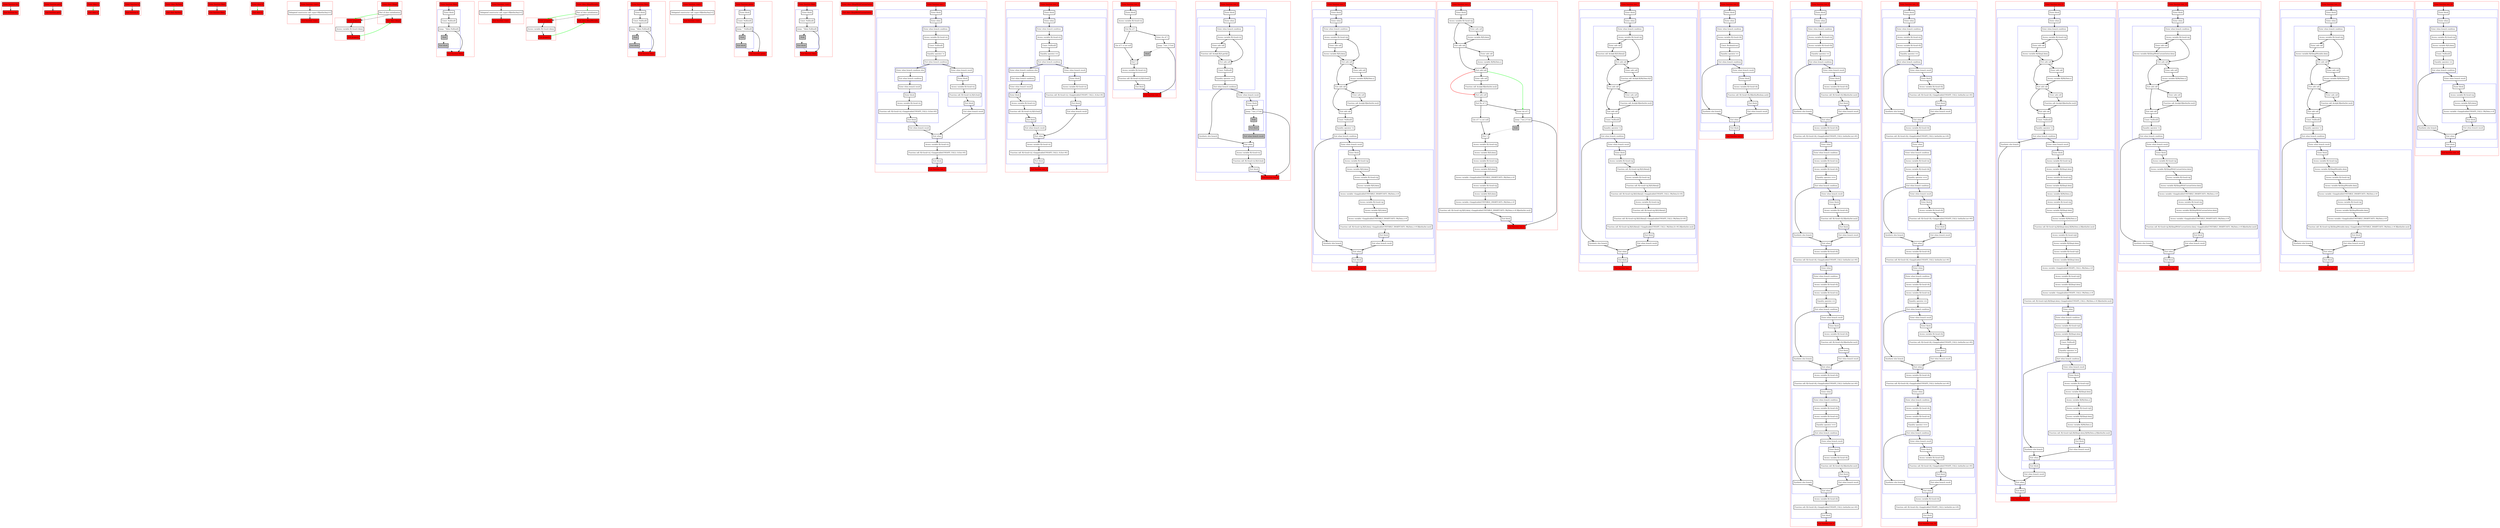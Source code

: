 digraph nullability_kt {
    graph [nodesep=3]
    node [shape=box penwidth=2]
    edge [penwidth=2]

    subgraph cluster_0 {
        color=red
        0 [label="Enter function foo" style="filled" fillcolor=red];
        1 [label="Exit function foo" style="filled" fillcolor=red];
    }
    0 -> {1};

    subgraph cluster_1 {
        color=red
        2 [label="Enter function getA" style="filled" fillcolor=red];
        3 [label="Exit function getA" style="filled" fillcolor=red];
    }
    2 -> {3};

    subgraph cluster_2 {
        color=red
        4 [label="Enter class A" style="filled" fillcolor=red];
        5 [label="Exit class A" style="filled" fillcolor=red];
    }
    4 -> {5} [color=green];

    subgraph cluster_3 {
        color=red
        6 [label="Enter function fs" style="filled" fillcolor=red];
        7 [label="Exit function fs" style="filled" fillcolor=red];
    }
    6 -> {7};

    subgraph cluster_4 {
        color=red
        8 [label="Enter class MyData" style="filled" fillcolor=red];
        9 [label="Exit class MyData" style="filled" fillcolor=red];
    }
    8 -> {9} [color=green];

    subgraph cluster_5 {
        color=red
        10 [label="Enter function fdata" style="filled" fillcolor=red];
        11 [label="Exit function fdata" style="filled" fillcolor=red];
    }
    10 -> {11};

    subgraph cluster_6 {
        color=red
        12 [label="Enter class Q" style="filled" fillcolor=red];
        13 [label="Exit class Q" style="filled" fillcolor=red];
    }
    12 -> {13} [color=green];

    subgraph cluster_7 {
        color=red
        14 [label="Enter function <init>" style="filled" fillcolor=red];
        15 [label="Delegated constructor call: super<R|kotlin/Any|>()"];
        16 [label="Exit function <init>" style="filled" fillcolor=red];
    }
    14 -> {15};
    15 -> {16};

    subgraph cluster_8 {
        color=red
        17 [label="Enter property" style="filled" fillcolor=red];
        18 [label="Access variable R|<local>/data|"];
        19 [label="Exit property" style="filled" fillcolor=red];
    }
    17 -> {18};
    18 -> {19};
    19 -> {29} [color=green];

    subgraph cluster_9 {
        color=red
        20 [label="Enter function fdata" style="filled" fillcolor=red];
        subgraph cluster_10 {
            color=blue
            21 [label="Enter block"];
            22 [label="Const: Null(null)"];
            23 [label="Jump: ^fdata Null(null)"];
            24 [label="Stub" style="filled" fillcolor=gray];
            25 [label="Exit block" style="filled" fillcolor=gray];
        }
        26 [label="Exit function fdata" style="filled" fillcolor=red];
    }
    20 -> {21};
    21 -> {22};
    22 -> {23};
    23 -> {26};
    23 -> {24} [style=dotted];
    24 -> {25} [style=dotted];
    25 -> {26} [style=dotted];

    subgraph cluster_11 {
        color=red
        27 [label="Enter class QImpl" style="filled" fillcolor=red];
        28 [label="Part of class initialization"];
        29 [label="Exit class QImpl" style="filled" fillcolor=red];
    }
    27 -> {28} [color=green];
    28 -> {29} [style=dotted];
    28 -> {17} [color=green];
    28 -> {17} [style=dashed];

    subgraph cluster_12 {
        color=red
        30 [label="Enter function <init>" style="filled" fillcolor=red];
        31 [label="Delegated constructor call: super<R|kotlin/Any|>()"];
        32 [label="Exit function <init>" style="filled" fillcolor=red];
    }
    30 -> {31};
    31 -> {32};

    subgraph cluster_13 {
        color=red
        33 [label="Enter property" style="filled" fillcolor=red];
        34 [label="Access variable R|<local>/data|"];
        35 [label="Exit property" style="filled" fillcolor=red];
    }
    33 -> {34};
    34 -> {35};
    35 -> {45} [color=green];

    subgraph cluster_14 {
        color=red
        36 [label="Enter function fdata" style="filled" fillcolor=red];
        subgraph cluster_15 {
            color=blue
            37 [label="Enter block"];
            38 [label="Const: Null(null)"];
            39 [label="Jump: ^fdata Null(null)"];
            40 [label="Stub" style="filled" fillcolor=gray];
            41 [label="Exit block" style="filled" fillcolor=gray];
        }
        42 [label="Exit function fdata" style="filled" fillcolor=red];
    }
    36 -> {37};
    37 -> {38};
    38 -> {39};
    39 -> {42};
    39 -> {40} [style=dotted];
    40 -> {41} [style=dotted];
    41 -> {42} [style=dotted];

    subgraph cluster_16 {
        color=red
        43 [label="Enter class QImplMutable" style="filled" fillcolor=red];
        44 [label="Part of class initialization"];
        45 [label="Exit class QImplMutable" style="filled" fillcolor=red];
    }
    43 -> {44} [color=green];
    44 -> {45} [style=dotted];
    44 -> {33} [color=green];
    44 -> {33} [style=dashed];

    subgraph cluster_17 {
        color=red
        46 [label="Enter function <init>" style="filled" fillcolor=red];
        47 [label="Delegated constructor call: super<R|kotlin/Any|>()"];
        48 [label="Exit function <init>" style="filled" fillcolor=red];
    }
    46 -> {47};
    47 -> {48};

    subgraph cluster_18 {
        color=red
        49 [label="Enter function getter" style="filled" fillcolor=red];
        subgraph cluster_19 {
            color=blue
            50 [label="Enter block"];
            51 [label="Const: Null(null)"];
            52 [label="Jump: ^ Null(null)"];
            53 [label="Stub" style="filled" fillcolor=gray];
            54 [label="Exit block" style="filled" fillcolor=gray];
        }
        55 [label="Exit function getter" style="filled" fillcolor=red];
    }
    49 -> {50};
    50 -> {51};
    51 -> {52};
    52 -> {55};
    52 -> {53} [style=dotted];
    53 -> {54} [style=dotted];
    54 -> {55} [style=dotted];

    subgraph cluster_20 {
        color=red
        56 [label="Enter function fdata" style="filled" fillcolor=red];
        subgraph cluster_21 {
            color=blue
            57 [label="Enter block"];
            58 [label="Const: Null(null)"];
            59 [label="Jump: ^fdata Null(null)"];
            60 [label="Stub" style="filled" fillcolor=gray];
            61 [label="Exit block" style="filled" fillcolor=gray];
        }
        62 [label="Exit function fdata" style="filled" fillcolor=red];
    }
    56 -> {57};
    57 -> {58};
    58 -> {59};
    59 -> {62};
    59 -> {60} [style=dotted];
    60 -> {61} [style=dotted];
    61 -> {62} [style=dotted];

    subgraph cluster_22 {
        color=red
        63 [label="Enter class QImplWithCustomGetter" style="filled" fillcolor=red];
        64 [label="Exit class QImplWithCustomGetter" style="filled" fillcolor=red];
    }
    63 -> {64} [color=green];

    subgraph cluster_23 {
        color=red
        65 [label="Enter function test_1" style="filled" fillcolor=red];
        subgraph cluster_24 {
            color=blue
            66 [label="Enter block"];
            subgraph cluster_25 {
                color=blue
                67 [label="Enter when"];
                subgraph cluster_26 {
                    color=blue
                    68 [label="Enter when branch condition "];
                    69 [label="Access variable R|<local>/x|"];
                    70 [label="Const: Null(null)"];
                    71 [label="Equality operator !="];
                    72 [label="Exit when branch condition"];
                }
                subgraph cluster_27 {
                    color=blue
                    73 [label="Enter when branch condition else"];
                    74 [label="Exit when branch condition"];
                }
                75 [label="Enter when branch result"];
                subgraph cluster_28 {
                    color=blue
                    76 [label="Enter block"];
                    77 [label="Access variable R|<local>/x|"];
                    78 [label="Function call: R|<local>/x|.<Inapplicable(UNSAFE_CALL): /A.foo>#()"];
                    79 [label="Exit block"];
                }
                80 [label="Exit when branch result"];
                81 [label="Enter when branch result"];
                subgraph cluster_29 {
                    color=blue
                    82 [label="Enter block"];
                    83 [label="Access variable R|<local>/x|"];
                    84 [label="Function call: R|<local>/x|.R|/A.foo|()"];
                    85 [label="Exit block"];
                }
                86 [label="Exit when branch result"];
                87 [label="Exit when"];
            }
            88 [label="Access variable R|<local>/x|"];
            89 [label="Function call: R|<local>/x|.<Inapplicable(UNSAFE_CALL): /A.foo>#()"];
            90 [label="Exit block"];
        }
        91 [label="Exit function test_1" style="filled" fillcolor=red];
    }
    65 -> {66};
    66 -> {67};
    67 -> {68};
    68 -> {69};
    69 -> {70};
    70 -> {71};
    71 -> {72};
    72 -> {81 73};
    73 -> {74};
    74 -> {75};
    75 -> {76};
    76 -> {77};
    77 -> {78};
    78 -> {79};
    79 -> {80};
    80 -> {87};
    81 -> {82};
    82 -> {83};
    83 -> {84};
    84 -> {85};
    85 -> {86};
    86 -> {87};
    87 -> {88};
    88 -> {89};
    89 -> {90};
    90 -> {91};

    subgraph cluster_30 {
        color=red
        92 [label="Enter function test_2" style="filled" fillcolor=red];
        subgraph cluster_31 {
            color=blue
            93 [label="Enter block"];
            subgraph cluster_32 {
                color=blue
                94 [label="Enter when"];
                subgraph cluster_33 {
                    color=blue
                    95 [label="Enter when branch condition "];
                    96 [label="Access variable R|<local>/x|"];
                    97 [label="Const: Null(null)"];
                    98 [label="Equality operator =="];
                    99 [label="Exit when branch condition"];
                }
                subgraph cluster_34 {
                    color=blue
                    100 [label="Enter when branch condition else"];
                    101 [label="Exit when branch condition"];
                }
                102 [label="Enter when branch result"];
                subgraph cluster_35 {
                    color=blue
                    103 [label="Enter block"];
                    104 [label="Access variable R|<local>/x|"];
                    105 [label="Function call: R|<local>/x|.R|/A.foo|()"];
                    106 [label="Exit block"];
                }
                107 [label="Exit when branch result"];
                108 [label="Enter when branch result"];
                subgraph cluster_36 {
                    color=blue
                    109 [label="Enter block"];
                    110 [label="Access variable R|<local>/x|"];
                    111 [label="Function call: R|<local>/x|.<Inapplicable(UNSAFE_CALL): /A.foo>#()"];
                    112 [label="Exit block"];
                }
                113 [label="Exit when branch result"];
                114 [label="Exit when"];
            }
            115 [label="Access variable R|<local>/x|"];
            116 [label="Function call: R|<local>/x|.<Inapplicable(UNSAFE_CALL): /A.foo>#()"];
            117 [label="Exit block"];
        }
        118 [label="Exit function test_2" style="filled" fillcolor=red];
    }
    92 -> {93};
    93 -> {94};
    94 -> {95};
    95 -> {96};
    96 -> {97};
    97 -> {98};
    98 -> {99};
    99 -> {108 100};
    100 -> {101};
    101 -> {102};
    102 -> {103};
    103 -> {104};
    104 -> {105};
    105 -> {106};
    106 -> {107};
    107 -> {114};
    108 -> {109};
    109 -> {110};
    110 -> {111};
    111 -> {112};
    112 -> {113};
    113 -> {114};
    114 -> {115};
    115 -> {116};
    116 -> {117};
    117 -> {118};

    subgraph cluster_37 {
        color=red
        119 [label="Enter function test_3" style="filled" fillcolor=red];
        subgraph cluster_38 {
            color=blue
            120 [label="Enter block"];
            121 [label="Access variable R|<local>/x|"];
            122 [label="Exit lhs of ?:"];
            123 [label="Enter rhs of ?:"];
            124 [label="Jump: ^test_3 Unit"];
            125 [label="Stub" style="filled" fillcolor=gray];
            126 [label="Lhs of ?: is not null"];
            127 [label="Exit ?:"];
            128 [label="Access variable R|<local>/x|"];
            129 [label="Function call: R|<local>/x|.R|/A.foo|()"];
            130 [label="Exit block"];
        }
        131 [label="Exit function test_3" style="filled" fillcolor=red];
    }
    119 -> {120};
    120 -> {121};
    121 -> {122};
    122 -> {126 123};
    123 -> {124};
    124 -> {131};
    124 -> {125} [style=dotted];
    125 -> {127} [style=dotted];
    126 -> {127};
    127 -> {128};
    128 -> {129};
    129 -> {130};
    130 -> {131};

    subgraph cluster_39 {
        color=red
        132 [label="Enter function test_4" style="filled" fillcolor=red];
        subgraph cluster_40 {
            color=blue
            133 [label="Enter block"];
            subgraph cluster_41 {
                color=blue
                134 [label="Enter when"];
                subgraph cluster_42 {
                    color=blue
                    135 [label="Enter when branch condition "];
                    136 [label="Access variable R|<local>/x|"];
                    137 [label="Enter safe call"];
                    138 [label="Function call: $subj$.R|/A.getA|()"];
                    139 [label="Exit safe call"];
                    140 [label="Const: Null(null)"];
                    141 [label="Equality operator =="];
                    142 [label="Exit when branch condition"];
                }
                143 [label="Synthetic else branch"];
                144 [label="Enter when branch result"];
                subgraph cluster_43 {
                    color=blue
                    145 [label="Enter block"];
                    146 [label="Jump: ^test_4 Unit"];
                    147 [label="Stub" style="filled" fillcolor=gray];
                    148 [label="Exit block" style="filled" fillcolor=gray];
                }
                149 [label="Exit when branch result" style="filled" fillcolor=gray];
                150 [label="Exit when"];
            }
            151 [label="Access variable R|<local>/x|"];
            152 [label="Function call: R|<local>/x|.R|/A.foo|()"];
            153 [label="Exit block"];
        }
        154 [label="Exit function test_4" style="filled" fillcolor=red];
    }
    132 -> {133};
    133 -> {134};
    134 -> {135};
    135 -> {136};
    136 -> {137 139};
    137 -> {138};
    138 -> {139};
    139 -> {140};
    140 -> {141};
    141 -> {142};
    142 -> {144 143};
    143 -> {150};
    144 -> {145};
    145 -> {146};
    146 -> {154};
    146 -> {147} [style=dotted];
    147 -> {148} [style=dotted];
    148 -> {149} [style=dotted];
    149 -> {150} [style=dotted];
    150 -> {151};
    151 -> {152};
    152 -> {153};
    153 -> {154};

    subgraph cluster_44 {
        color=red
        155 [label="Enter function test_5" style="filled" fillcolor=red];
        subgraph cluster_45 {
            color=blue
            156 [label="Enter block"];
            subgraph cluster_46 {
                color=blue
                157 [label="Enter when"];
                subgraph cluster_47 {
                    color=blue
                    158 [label="Enter when branch condition "];
                    159 [label="Access variable R|<local>/q|"];
                    160 [label="Enter safe call"];
                    161 [label="Access variable R|/Q.data|"];
                    162 [label="Exit safe call"];
                    163 [label="Enter safe call"];
                    164 [label="Access variable R|/MyData.s|"];
                    165 [label="Exit safe call"];
                    166 [label="Enter safe call"];
                    167 [label="Function call: $subj$.R|kotlin/Int.inc|()"];
                    168 [label="Exit safe call"];
                    169 [label="Const: Null(null)"];
                    170 [label="Equality operator !="];
                    171 [label="Exit when branch condition"];
                }
                172 [label="Synthetic else branch"];
                173 [label="Enter when branch result"];
                subgraph cluster_48 {
                    color=blue
                    174 [label="Enter block"];
                    175 [label="Access variable R|<local>/q|"];
                    176 [label="Access variable R|/Q.data|"];
                    177 [label="Access variable R|<local>/q|"];
                    178 [label="Access variable R|/Q.data|"];
                    179 [label="Access variable <Inapplicable(UNSTABLE_SMARTCAST): /MyData.s>#"];
                    180 [label="Access variable R|<local>/q|"];
                    181 [label="Access variable R|/Q.data|"];
                    182 [label="Access variable <Inapplicable(UNSTABLE_SMARTCAST): /MyData.s>#"];
                    183 [label="Function call: R|<local>/q|.R|/Q.data|.<Inapplicable(UNSTABLE_SMARTCAST): /MyData.s>#.R|kotlin/Int.inc|()"];
                    184 [label="Exit block"];
                }
                185 [label="Exit when branch result"];
                186 [label="Exit when"];
            }
            187 [label="Exit block"];
        }
        188 [label="Exit function test_5" style="filled" fillcolor=red];
    }
    155 -> {156};
    156 -> {157};
    157 -> {158};
    158 -> {159};
    159 -> {160 162};
    160 -> {161};
    161 -> {162};
    162 -> {163 165};
    163 -> {164};
    164 -> {165};
    165 -> {166 168};
    166 -> {167};
    167 -> {168};
    168 -> {169};
    169 -> {170};
    170 -> {171};
    171 -> {173 172};
    172 -> {186};
    173 -> {174};
    174 -> {175};
    175 -> {176};
    176 -> {177};
    177 -> {178};
    178 -> {179};
    179 -> {180};
    180 -> {181};
    181 -> {182};
    182 -> {183};
    183 -> {184};
    184 -> {185};
    185 -> {186};
    186 -> {187};
    187 -> {188};

    subgraph cluster_49 {
        color=red
        189 [label="Enter function test_6" style="filled" fillcolor=red];
        subgraph cluster_50 {
            color=blue
            190 [label="Enter block"];
            191 [label="Access variable R|<local>/q|"];
            192 [label="Enter safe call"];
            193 [label="Access variable R|/Q.data|"];
            194 [label="Exit safe call"];
            195 [label="Enter safe call"];
            196 [label="Access variable R|/MyData.s|"];
            197 [label="Exit safe call"];
            198 [label="Enter safe call"];
            199 [label="Function call: $subj$.R|kotlin/Int.inc|()"];
            200 [label="Exit safe call"];
            201 [label="Exit lhs of ?:"];
            202 [label="Enter rhs of ?:"];
            203 [label="Jump: ^test_6 Unit"];
            204 [label="Stub" style="filled" fillcolor=gray];
            205 [label="Lhs of ?: is not null"];
            206 [label="Exit ?:"];
            207 [label="Access variable R|<local>/q|"];
            208 [label="Access variable R|/Q.data|"];
            209 [label="Access variable R|<local>/q|"];
            210 [label="Access variable R|/Q.data|"];
            211 [label="Access variable <Inapplicable(UNSTABLE_SMARTCAST): /MyData.s>#"];
            212 [label="Access variable R|<local>/q|"];
            213 [label="Access variable R|/Q.data|"];
            214 [label="Access variable <Inapplicable(UNSTABLE_SMARTCAST): /MyData.s>#"];
            215 [label="Function call: R|<local>/q|.R|/Q.data|.<Inapplicable(UNSTABLE_SMARTCAST): /MyData.s>#.R|kotlin/Int.inc|()"];
            216 [label="Exit block"];
        }
        217 [label="Exit function test_6" style="filled" fillcolor=red];
    }
    189 -> {190};
    190 -> {191};
    191 -> {192 194};
    192 -> {193};
    193 -> {194};
    194 -> {195 197};
    195 -> {196};
    196 -> {197};
    197 -> {198};
    197 -> {200} [color=red];
    197 -> {202} [color=green];
    198 -> {199};
    199 -> {200};
    200 -> {201};
    201 -> {205 202};
    202 -> {203};
    203 -> {217};
    203 -> {204} [style=dotted];
    204 -> {206} [style=dotted];
    205 -> {206};
    206 -> {207};
    207 -> {208};
    208 -> {209};
    209 -> {210};
    210 -> {211};
    211 -> {212};
    212 -> {213};
    213 -> {214};
    214 -> {215};
    215 -> {216};
    216 -> {217};

    subgraph cluster_51 {
        color=red
        218 [label="Enter function test_7" style="filled" fillcolor=red];
        subgraph cluster_52 {
            color=blue
            219 [label="Enter block"];
            subgraph cluster_53 {
                color=blue
                220 [label="Enter when"];
                subgraph cluster_54 {
                    color=blue
                    221 [label="Enter when branch condition "];
                    222 [label="Access variable R|<local>/q|"];
                    223 [label="Enter safe call"];
                    224 [label="Function call: $subj$.R|/Q.fdata|()"];
                    225 [label="Exit safe call"];
                    226 [label="Enter safe call"];
                    227 [label="Function call: $subj$.R|/MyData.fs|()"];
                    228 [label="Exit safe call"];
                    229 [label="Enter safe call"];
                    230 [label="Function call: $subj$.R|kotlin/Int.inc|()"];
                    231 [label="Exit safe call"];
                    232 [label="Const: Null(null)"];
                    233 [label="Equality operator !="];
                    234 [label="Exit when branch condition"];
                }
                235 [label="Synthetic else branch"];
                236 [label="Enter when branch result"];
                subgraph cluster_55 {
                    color=blue
                    237 [label="Enter block"];
                    238 [label="Access variable R|<local>/q|"];
                    239 [label="Function call: R|<local>/q|.R|/Q.fdata|()"];
                    240 [label="Access variable R|<local>/q|"];
                    241 [label="Function call: R|<local>/q|.R|/Q.fdata|()"];
                    242 [label="Function call: R|<local>/q|.R|/Q.fdata|().<Inapplicable(UNSAFE_CALL): /MyData.fs>#()"];
                    243 [label="Access variable R|<local>/q|"];
                    244 [label="Function call: R|<local>/q|.R|/Q.fdata|()"];
                    245 [label="Function call: R|<local>/q|.R|/Q.fdata|().<Inapplicable(UNSAFE_CALL): /MyData.fs>#()"];
                    246 [label="Function call: R|<local>/q|.R|/Q.fdata|().<Inapplicable(UNSAFE_CALL): /MyData.fs>#().R|kotlin/Int.inc|()"];
                    247 [label="Exit block"];
                }
                248 [label="Exit when branch result"];
                249 [label="Exit when"];
            }
            250 [label="Exit block"];
        }
        251 [label="Exit function test_7" style="filled" fillcolor=red];
    }
    218 -> {219};
    219 -> {220};
    220 -> {221};
    221 -> {222};
    222 -> {223 225};
    223 -> {224};
    224 -> {225};
    225 -> {226 228};
    226 -> {227};
    227 -> {228};
    228 -> {229 231};
    229 -> {230};
    230 -> {231};
    231 -> {232};
    232 -> {233};
    233 -> {234};
    234 -> {236 235};
    235 -> {249};
    236 -> {237};
    237 -> {238};
    238 -> {239};
    239 -> {240};
    240 -> {241};
    241 -> {242};
    242 -> {243};
    243 -> {244};
    244 -> {245};
    245 -> {246};
    246 -> {247};
    247 -> {248};
    248 -> {249};
    249 -> {250};
    250 -> {251};

    subgraph cluster_56 {
        color=red
        252 [label="Enter function test_8" style="filled" fillcolor=red];
        subgraph cluster_57 {
            color=blue
            253 [label="Enter block"];
            subgraph cluster_58 {
                color=blue
                254 [label="Enter when"];
                subgraph cluster_59 {
                    color=blue
                    255 [label="Enter when branch condition "];
                    256 [label="Access variable R|<local>/b|"];
                    257 [label="Const: Boolean(true)"];
                    258 [label="Equality operator =="];
                    259 [label="Exit when branch condition"];
                }
                260 [label="Synthetic else branch"];
                261 [label="Enter when branch result"];
                subgraph cluster_60 {
                    color=blue
                    262 [label="Enter block"];
                    263 [label="Access variable R|<local>/b|"];
                    264 [label="Function call: R|<local>/b|.R|kotlin/Boolean.not|()"];
                    265 [label="Exit block"];
                }
                266 [label="Exit when branch result"];
                267 [label="Exit when"];
            }
            268 [label="Exit block"];
        }
        269 [label="Exit function test_8" style="filled" fillcolor=red];
    }
    252 -> {253};
    253 -> {254};
    254 -> {255};
    255 -> {256};
    256 -> {257};
    257 -> {258};
    258 -> {259};
    259 -> {261 260};
    260 -> {267};
    261 -> {262};
    262 -> {263};
    263 -> {264};
    264 -> {265};
    265 -> {266};
    266 -> {267};
    267 -> {268};
    268 -> {269};

    subgraph cluster_61 {
        color=red
        270 [label="Enter function test_9" style="filled" fillcolor=red];
        subgraph cluster_62 {
            color=blue
            271 [label="Enter block"];
            subgraph cluster_63 {
                color=blue
                272 [label="Enter when"];
                subgraph cluster_64 {
                    color=blue
                    273 [label="Enter when branch condition "];
                    274 [label="Access variable R|<local>/a|"];
                    275 [label="Access variable R|<local>/b|"];
                    276 [label="Equality operator =="];
                    277 [label="Exit when branch condition"];
                }
                278 [label="Synthetic else branch"];
                279 [label="Enter when branch result"];
                subgraph cluster_65 {
                    color=blue
                    280 [label="Enter block"];
                    281 [label="Access variable R|<local>/b|"];
                    282 [label="Function call: R|<local>/b|.R|kotlin/Int.inc|()"];
                    283 [label="Exit block"];
                }
                284 [label="Exit when branch result"];
                285 [label="Exit when"];
            }
            286 [label="Access variable R|<local>/b|"];
            287 [label="Function call: R|<local>/b|.<Inapplicable(UNSAFE_CALL): kotlin/Int.inc>#()"];
            subgraph cluster_66 {
                color=blue
                288 [label="Enter when"];
                subgraph cluster_67 {
                    color=blue
                    289 [label="Enter when branch condition "];
                    290 [label="Access variable R|<local>/a|"];
                    291 [label="Access variable R|<local>/b|"];
                    292 [label="Equality operator ==="];
                    293 [label="Exit when branch condition"];
                }
                294 [label="Synthetic else branch"];
                295 [label="Enter when branch result"];
                subgraph cluster_68 {
                    color=blue
                    296 [label="Enter block"];
                    297 [label="Access variable R|<local>/b|"];
                    298 [label="Function call: R|<local>/b|.R|kotlin/Int.inc|()"];
                    299 [label="Exit block"];
                }
                300 [label="Exit when branch result"];
                301 [label="Exit when"];
            }
            302 [label="Access variable R|<local>/b|"];
            303 [label="Function call: R|<local>/b|.<Inapplicable(UNSAFE_CALL): kotlin/Int.inc>#()"];
            subgraph cluster_69 {
                color=blue
                304 [label="Enter when"];
                subgraph cluster_70 {
                    color=blue
                    305 [label="Enter when branch condition "];
                    306 [label="Access variable R|<local>/b|"];
                    307 [label="Access variable R|<local>/a|"];
                    308 [label="Equality operator =="];
                    309 [label="Exit when branch condition"];
                }
                310 [label="Synthetic else branch"];
                311 [label="Enter when branch result"];
                subgraph cluster_71 {
                    color=blue
                    312 [label="Enter block"];
                    313 [label="Access variable R|<local>/b|"];
                    314 [label="Function call: R|<local>/b|.R|kotlin/Int.inc|()"];
                    315 [label="Exit block"];
                }
                316 [label="Exit when branch result"];
                317 [label="Exit when"];
            }
            318 [label="Access variable R|<local>/b|"];
            319 [label="Function call: R|<local>/b|.<Inapplicable(UNSAFE_CALL): kotlin/Int.inc>#()"];
            subgraph cluster_72 {
                color=blue
                320 [label="Enter when"];
                subgraph cluster_73 {
                    color=blue
                    321 [label="Enter when branch condition "];
                    322 [label="Access variable R|<local>/b|"];
                    323 [label="Access variable R|<local>/a|"];
                    324 [label="Equality operator ==="];
                    325 [label="Exit when branch condition"];
                }
                326 [label="Synthetic else branch"];
                327 [label="Enter when branch result"];
                subgraph cluster_74 {
                    color=blue
                    328 [label="Enter block"];
                    329 [label="Access variable R|<local>/b|"];
                    330 [label="Function call: R|<local>/b|.R|kotlin/Int.inc|()"];
                    331 [label="Exit block"];
                }
                332 [label="Exit when branch result"];
                333 [label="Exit when"];
            }
            334 [label="Access variable R|<local>/b|"];
            335 [label="Function call: R|<local>/b|.<Inapplicable(UNSAFE_CALL): kotlin/Int.inc>#()"];
            336 [label="Exit block"];
        }
        337 [label="Exit function test_9" style="filled" fillcolor=red];
    }
    270 -> {271};
    271 -> {272};
    272 -> {273};
    273 -> {274};
    274 -> {275};
    275 -> {276};
    276 -> {277};
    277 -> {279 278};
    278 -> {285};
    279 -> {280};
    280 -> {281};
    281 -> {282};
    282 -> {283};
    283 -> {284};
    284 -> {285};
    285 -> {286};
    286 -> {287};
    287 -> {288};
    288 -> {289};
    289 -> {290};
    290 -> {291};
    291 -> {292};
    292 -> {293};
    293 -> {295 294};
    294 -> {301};
    295 -> {296};
    296 -> {297};
    297 -> {298};
    298 -> {299};
    299 -> {300};
    300 -> {301};
    301 -> {302};
    302 -> {303};
    303 -> {304};
    304 -> {305};
    305 -> {306};
    306 -> {307};
    307 -> {308};
    308 -> {309};
    309 -> {311 310};
    310 -> {317};
    311 -> {312};
    312 -> {313};
    313 -> {314};
    314 -> {315};
    315 -> {316};
    316 -> {317};
    317 -> {318};
    318 -> {319};
    319 -> {320};
    320 -> {321};
    321 -> {322};
    322 -> {323};
    323 -> {324};
    324 -> {325};
    325 -> {327 326};
    326 -> {333};
    327 -> {328};
    328 -> {329};
    329 -> {330};
    330 -> {331};
    331 -> {332};
    332 -> {333};
    333 -> {334};
    334 -> {335};
    335 -> {336};
    336 -> {337};

    subgraph cluster_75 {
        color=red
        338 [label="Enter function test_10" style="filled" fillcolor=red];
        subgraph cluster_76 {
            color=blue
            339 [label="Enter block"];
            subgraph cluster_77 {
                color=blue
                340 [label="Enter when"];
                subgraph cluster_78 {
                    color=blue
                    341 [label="Enter when branch condition "];
                    342 [label="Access variable R|<local>/a|"];
                    343 [label="Access variable R|<local>/b|"];
                    344 [label="Equality operator =="];
                    345 [label="Exit when branch condition"];
                }
                346 [label="Synthetic else branch"];
                347 [label="Enter when branch result"];
                subgraph cluster_79 {
                    color=blue
                    348 [label="Enter block"];
                    349 [label="Access variable R|<local>/b|"];
                    350 [label="Function call: R|<local>/b|.<Inapplicable(UNSAFE_CALL): kotlin/Int.inc>#()"];
                    351 [label="Exit block"];
                }
                352 [label="Exit when branch result"];
                353 [label="Exit when"];
            }
            354 [label="Access variable R|<local>/b|"];
            355 [label="Function call: R|<local>/b|.<Inapplicable(UNSAFE_CALL): kotlin/Int.inc>#()"];
            subgraph cluster_80 {
                color=blue
                356 [label="Enter when"];
                subgraph cluster_81 {
                    color=blue
                    357 [label="Enter when branch condition "];
                    358 [label="Access variable R|<local>/a|"];
                    359 [label="Access variable R|<local>/b|"];
                    360 [label="Equality operator ==="];
                    361 [label="Exit when branch condition"];
                }
                362 [label="Synthetic else branch"];
                363 [label="Enter when branch result"];
                subgraph cluster_82 {
                    color=blue
                    364 [label="Enter block"];
                    365 [label="Access variable R|<local>/b|"];
                    366 [label="Function call: R|<local>/b|.<Inapplicable(UNSAFE_CALL): kotlin/Int.inc>#()"];
                    367 [label="Exit block"];
                }
                368 [label="Exit when branch result"];
                369 [label="Exit when"];
            }
            370 [label="Access variable R|<local>/b|"];
            371 [label="Function call: R|<local>/b|.<Inapplicable(UNSAFE_CALL): kotlin/Int.inc>#()"];
            subgraph cluster_83 {
                color=blue
                372 [label="Enter when"];
                subgraph cluster_84 {
                    color=blue
                    373 [label="Enter when branch condition "];
                    374 [label="Access variable R|<local>/b|"];
                    375 [label="Access variable R|<local>/a|"];
                    376 [label="Equality operator =="];
                    377 [label="Exit when branch condition"];
                }
                378 [label="Synthetic else branch"];
                379 [label="Enter when branch result"];
                subgraph cluster_85 {
                    color=blue
                    380 [label="Enter block"];
                    381 [label="Access variable R|<local>/b|"];
                    382 [label="Function call: R|<local>/b|.<Inapplicable(UNSAFE_CALL): kotlin/Int.inc>#()"];
                    383 [label="Exit block"];
                }
                384 [label="Exit when branch result"];
                385 [label="Exit when"];
            }
            386 [label="Access variable R|<local>/b|"];
            387 [label="Function call: R|<local>/b|.<Inapplicable(UNSAFE_CALL): kotlin/Int.inc>#()"];
            subgraph cluster_86 {
                color=blue
                388 [label="Enter when"];
                subgraph cluster_87 {
                    color=blue
                    389 [label="Enter when branch condition "];
                    390 [label="Access variable R|<local>/b|"];
                    391 [label="Access variable R|<local>/a|"];
                    392 [label="Equality operator ==="];
                    393 [label="Exit when branch condition"];
                }
                394 [label="Synthetic else branch"];
                395 [label="Enter when branch result"];
                subgraph cluster_88 {
                    color=blue
                    396 [label="Enter block"];
                    397 [label="Access variable R|<local>/b|"];
                    398 [label="Function call: R|<local>/b|.<Inapplicable(UNSAFE_CALL): kotlin/Int.inc>#()"];
                    399 [label="Exit block"];
                }
                400 [label="Exit when branch result"];
                401 [label="Exit when"];
            }
            402 [label="Access variable R|<local>/b|"];
            403 [label="Function call: R|<local>/b|.<Inapplicable(UNSAFE_CALL): kotlin/Int.inc>#()"];
            404 [label="Exit block"];
        }
        405 [label="Exit function test_10" style="filled" fillcolor=red];
    }
    338 -> {339};
    339 -> {340};
    340 -> {341};
    341 -> {342};
    342 -> {343};
    343 -> {344};
    344 -> {345};
    345 -> {347 346};
    346 -> {353};
    347 -> {348};
    348 -> {349};
    349 -> {350};
    350 -> {351};
    351 -> {352};
    352 -> {353};
    353 -> {354};
    354 -> {355};
    355 -> {356};
    356 -> {357};
    357 -> {358};
    358 -> {359};
    359 -> {360};
    360 -> {361};
    361 -> {363 362};
    362 -> {369};
    363 -> {364};
    364 -> {365};
    365 -> {366};
    366 -> {367};
    367 -> {368};
    368 -> {369};
    369 -> {370};
    370 -> {371};
    371 -> {372};
    372 -> {373};
    373 -> {374};
    374 -> {375};
    375 -> {376};
    376 -> {377};
    377 -> {379 378};
    378 -> {385};
    379 -> {380};
    380 -> {381};
    381 -> {382};
    382 -> {383};
    383 -> {384};
    384 -> {385};
    385 -> {386};
    386 -> {387};
    387 -> {388};
    388 -> {389};
    389 -> {390};
    390 -> {391};
    391 -> {392};
    392 -> {393};
    393 -> {395 394};
    394 -> {401};
    395 -> {396};
    396 -> {397};
    397 -> {398};
    398 -> {399};
    399 -> {400};
    400 -> {401};
    401 -> {402};
    402 -> {403};
    403 -> {404};
    404 -> {405};

    subgraph cluster_89 {
        color=red
        406 [label="Enter function test_11" style="filled" fillcolor=red];
        subgraph cluster_90 {
            color=blue
            407 [label="Enter block"];
            subgraph cluster_91 {
                color=blue
                408 [label="Enter when"];
                subgraph cluster_92 {
                    color=blue
                    409 [label="Enter when branch condition "];
                    410 [label="Access variable R|<local>/q|"];
                    411 [label="Enter safe call"];
                    412 [label="Access variable R|/QImpl.data|"];
                    413 [label="Exit safe call"];
                    414 [label="Enter safe call"];
                    415 [label="Access variable R|/MyData.s|"];
                    416 [label="Exit safe call"];
                    417 [label="Enter safe call"];
                    418 [label="Function call: $subj$.R|kotlin/Int.inc|()"];
                    419 [label="Exit safe call"];
                    420 [label="Const: Null(null)"];
                    421 [label="Equality operator !="];
                    422 [label="Exit when branch condition"];
                }
                423 [label="Synthetic else branch"];
                424 [label="Enter when branch result"];
                subgraph cluster_93 {
                    color=blue
                    425 [label="Enter block"];
                    426 [label="Access variable R|<local>/q|"];
                    427 [label="Access variable R|/QImpl.data|"];
                    428 [label="Access variable R|<local>/q|"];
                    429 [label="Access variable R|/QImpl.data|"];
                    430 [label="Access variable R|/MyData.s|"];
                    431 [label="Access variable R|<local>/q|"];
                    432 [label="Access variable R|/QImpl.data|"];
                    433 [label="Access variable R|/MyData.s|"];
                    434 [label="Function call: R|<local>/q|.R|/QImpl.data|.R|/MyData.s|.R|kotlin/Int.inc|()"];
                    435 [label="Access variable R|<local>/q2|"];
                    436 [label="Access variable R|/QImpl.data|"];
                    437 [label="Access variable R|<local>/q2|"];
                    438 [label="Access variable R|/QImpl.data|"];
                    439 [label="Access variable <Inapplicable(UNSAFE_CALL): /MyData.s>#"];
                    440 [label="Access variable R|<local>/q2|"];
                    441 [label="Access variable R|/QImpl.data|"];
                    442 [label="Access variable <Inapplicable(UNSAFE_CALL): /MyData.s>#"];
                    443 [label="Function call: R|<local>/q2|.R|/QImpl.data|.<Inapplicable(UNSAFE_CALL): /MyData.s>#.R|kotlin/Int.inc|()"];
                    subgraph cluster_94 {
                        color=blue
                        444 [label="Enter when"];
                        subgraph cluster_95 {
                            color=blue
                            445 [label="Enter when branch condition "];
                            446 [label="Access variable R|<local>/q2|"];
                            447 [label="Access variable R|/QImpl.data|"];
                            448 [label="Const: Null(null)"];
                            449 [label="Equality operator !="];
                            450 [label="Exit when branch condition"];
                        }
                        451 [label="Synthetic else branch"];
                        452 [label="Enter when branch result"];
                        subgraph cluster_96 {
                            color=blue
                            453 [label="Enter block"];
                            454 [label="Access variable R|<local>/q2|"];
                            455 [label="Access variable R|/QImpl.data|"];
                            456 [label="Access variable R|/MyData.s|"];
                            457 [label="Access variable R|<local>/q2|"];
                            458 [label="Access variable R|/QImpl.data|"];
                            459 [label="Access variable R|/MyData.s|"];
                            460 [label="Function call: R|<local>/q2|.R|/QImpl.data|.R|/MyData.s|.R|kotlin/Int.inc|()"];
                            461 [label="Exit block"];
                        }
                        462 [label="Exit when branch result"];
                        463 [label="Exit when"];
                    }
                    464 [label="Exit block"];
                }
                465 [label="Exit when branch result"];
                466 [label="Exit when"];
            }
            467 [label="Exit block"];
        }
        468 [label="Exit function test_11" style="filled" fillcolor=red];
    }
    406 -> {407};
    407 -> {408};
    408 -> {409};
    409 -> {410};
    410 -> {411 413};
    411 -> {412};
    412 -> {413};
    413 -> {414 416};
    414 -> {415};
    415 -> {416};
    416 -> {417 419};
    417 -> {418};
    418 -> {419};
    419 -> {420};
    420 -> {421};
    421 -> {422};
    422 -> {424 423};
    423 -> {466};
    424 -> {425};
    425 -> {426};
    426 -> {427};
    427 -> {428};
    428 -> {429};
    429 -> {430};
    430 -> {431};
    431 -> {432};
    432 -> {433};
    433 -> {434};
    434 -> {435};
    435 -> {436};
    436 -> {437};
    437 -> {438};
    438 -> {439};
    439 -> {440};
    440 -> {441};
    441 -> {442};
    442 -> {443};
    443 -> {444};
    444 -> {445};
    445 -> {446};
    446 -> {447};
    447 -> {448};
    448 -> {449};
    449 -> {450};
    450 -> {452 451};
    451 -> {463};
    452 -> {453};
    453 -> {454};
    454 -> {455};
    455 -> {456};
    456 -> {457};
    457 -> {458};
    458 -> {459};
    459 -> {460};
    460 -> {461};
    461 -> {462};
    462 -> {463};
    463 -> {464};
    464 -> {465};
    465 -> {466};
    466 -> {467};
    467 -> {468};

    subgraph cluster_97 {
        color=red
        469 [label="Enter function test_12" style="filled" fillcolor=red];
        subgraph cluster_98 {
            color=blue
            470 [label="Enter block"];
            subgraph cluster_99 {
                color=blue
                471 [label="Enter when"];
                subgraph cluster_100 {
                    color=blue
                    472 [label="Enter when branch condition "];
                    473 [label="Access variable R|<local>/q|"];
                    474 [label="Enter safe call"];
                    475 [label="Access variable R|/QImplWithCustomGetter.data|"];
                    476 [label="Exit safe call"];
                    477 [label="Enter safe call"];
                    478 [label="Access variable R|/MyData.s|"];
                    479 [label="Exit safe call"];
                    480 [label="Enter safe call"];
                    481 [label="Function call: $subj$.R|kotlin/Int.inc|()"];
                    482 [label="Exit safe call"];
                    483 [label="Const: Null(null)"];
                    484 [label="Equality operator !="];
                    485 [label="Exit when branch condition"];
                }
                486 [label="Synthetic else branch"];
                487 [label="Enter when branch result"];
                subgraph cluster_101 {
                    color=blue
                    488 [label="Enter block"];
                    489 [label="Access variable R|<local>/q|"];
                    490 [label="Access variable R|/QImplWithCustomGetter.data|"];
                    491 [label="Access variable R|<local>/q|"];
                    492 [label="Access variable R|/QImplWithCustomGetter.data|"];
                    493 [label="Access variable <Inapplicable(UNSTABLE_SMARTCAST): /MyData.s>#"];
                    494 [label="Access variable R|<local>/q|"];
                    495 [label="Access variable R|/QImplWithCustomGetter.data|"];
                    496 [label="Access variable <Inapplicable(UNSTABLE_SMARTCAST): /MyData.s>#"];
                    497 [label="Function call: R|<local>/q|.R|/QImplWithCustomGetter.data|.<Inapplicable(UNSTABLE_SMARTCAST): /MyData.s>#.R|kotlin/Int.inc|()"];
                    498 [label="Exit block"];
                }
                499 [label="Exit when branch result"];
                500 [label="Exit when"];
            }
            501 [label="Exit block"];
        }
        502 [label="Exit function test_12" style="filled" fillcolor=red];
    }
    469 -> {470};
    470 -> {471};
    471 -> {472};
    472 -> {473};
    473 -> {474 476};
    474 -> {475};
    475 -> {476};
    476 -> {477 479};
    477 -> {478};
    478 -> {479};
    479 -> {480 482};
    480 -> {481};
    481 -> {482};
    482 -> {483};
    483 -> {484};
    484 -> {485};
    485 -> {487 486};
    486 -> {500};
    487 -> {488};
    488 -> {489};
    489 -> {490};
    490 -> {491};
    491 -> {492};
    492 -> {493};
    493 -> {494};
    494 -> {495};
    495 -> {496};
    496 -> {497};
    497 -> {498};
    498 -> {499};
    499 -> {500};
    500 -> {501};
    501 -> {502};

    subgraph cluster_102 {
        color=red
        503 [label="Enter function test_13" style="filled" fillcolor=red];
        subgraph cluster_103 {
            color=blue
            504 [label="Enter block"];
            subgraph cluster_104 {
                color=blue
                505 [label="Enter when"];
                subgraph cluster_105 {
                    color=blue
                    506 [label="Enter when branch condition "];
                    507 [label="Access variable R|<local>/q|"];
                    508 [label="Enter safe call"];
                    509 [label="Access variable R|/QImplMutable.data|"];
                    510 [label="Exit safe call"];
                    511 [label="Enter safe call"];
                    512 [label="Access variable R|/MyData.s|"];
                    513 [label="Exit safe call"];
                    514 [label="Enter safe call"];
                    515 [label="Function call: $subj$.R|kotlin/Int.inc|()"];
                    516 [label="Exit safe call"];
                    517 [label="Const: Null(null)"];
                    518 [label="Equality operator !="];
                    519 [label="Exit when branch condition"];
                }
                520 [label="Synthetic else branch"];
                521 [label="Enter when branch result"];
                subgraph cluster_106 {
                    color=blue
                    522 [label="Enter block"];
                    523 [label="Access variable R|<local>/q|"];
                    524 [label="Access variable R|/QImplMutable.data|"];
                    525 [label="Access variable R|<local>/q|"];
                    526 [label="Access variable R|/QImplMutable.data|"];
                    527 [label="Access variable <Inapplicable(UNSTABLE_SMARTCAST): /MyData.s>#"];
                    528 [label="Access variable R|<local>/q|"];
                    529 [label="Access variable R|/QImplMutable.data|"];
                    530 [label="Access variable <Inapplicable(UNSTABLE_SMARTCAST): /MyData.s>#"];
                    531 [label="Function call: R|<local>/q|.R|/QImplMutable.data|.<Inapplicable(UNSTABLE_SMARTCAST): /MyData.s>#.R|kotlin/Int.inc|()"];
                    532 [label="Exit block"];
                }
                533 [label="Exit when branch result"];
                534 [label="Exit when"];
            }
            535 [label="Exit block"];
        }
        536 [label="Exit function test_13" style="filled" fillcolor=red];
    }
    503 -> {504};
    504 -> {505};
    505 -> {506};
    506 -> {507};
    507 -> {508 510};
    508 -> {509};
    509 -> {510};
    510 -> {511 513};
    511 -> {512};
    512 -> {513};
    513 -> {514 516};
    514 -> {515};
    515 -> {516};
    516 -> {517};
    517 -> {518};
    518 -> {519};
    519 -> {521 520};
    520 -> {534};
    521 -> {522};
    522 -> {523};
    523 -> {524};
    524 -> {525};
    525 -> {526};
    526 -> {527};
    527 -> {528};
    528 -> {529};
    529 -> {530};
    530 -> {531};
    531 -> {532};
    532 -> {533};
    533 -> {534};
    534 -> {535};
    535 -> {536};

    subgraph cluster_107 {
        color=red
        537 [label="Enter function test_14" style="filled" fillcolor=red];
        subgraph cluster_108 {
            color=blue
            538 [label="Enter block"];
            subgraph cluster_109 {
                color=blue
                539 [label="Enter when"];
                subgraph cluster_110 {
                    color=blue
                    540 [label="Enter when branch condition "];
                    541 [label="Access variable R|<local>/q|"];
                    542 [label="Access variable R|/Q.data|"];
                    543 [label="Const: Null(null)"];
                    544 [label="Equality operator =="];
                    545 [label="Exit when branch condition"];
                }
                546 [label="Synthetic else branch"];
                547 [label="Enter when branch result"];
                subgraph cluster_111 {
                    color=blue
                    548 [label="Enter block"];
                    549 [label="Access variable R|<local>/q|"];
                    550 [label="Access variable R|/Q.data|"];
                    551 [label="Access variable <Inapplicable(UNSAFE_CALL): /MyData.s>#"];
                    552 [label="Exit block"];
                }
                553 [label="Exit when branch result"];
                554 [label="Exit when"];
            }
            555 [label="Exit block"];
        }
        556 [label="Exit function test_14" style="filled" fillcolor=red];
    }
    537 -> {538};
    538 -> {539};
    539 -> {540};
    540 -> {541};
    541 -> {542};
    542 -> {543};
    543 -> {544};
    544 -> {545};
    545 -> {547 546};
    546 -> {554};
    547 -> {548};
    548 -> {549};
    549 -> {550};
    550 -> {551};
    551 -> {552};
    552 -> {553};
    553 -> {554};
    554 -> {555};
    555 -> {556};

}
